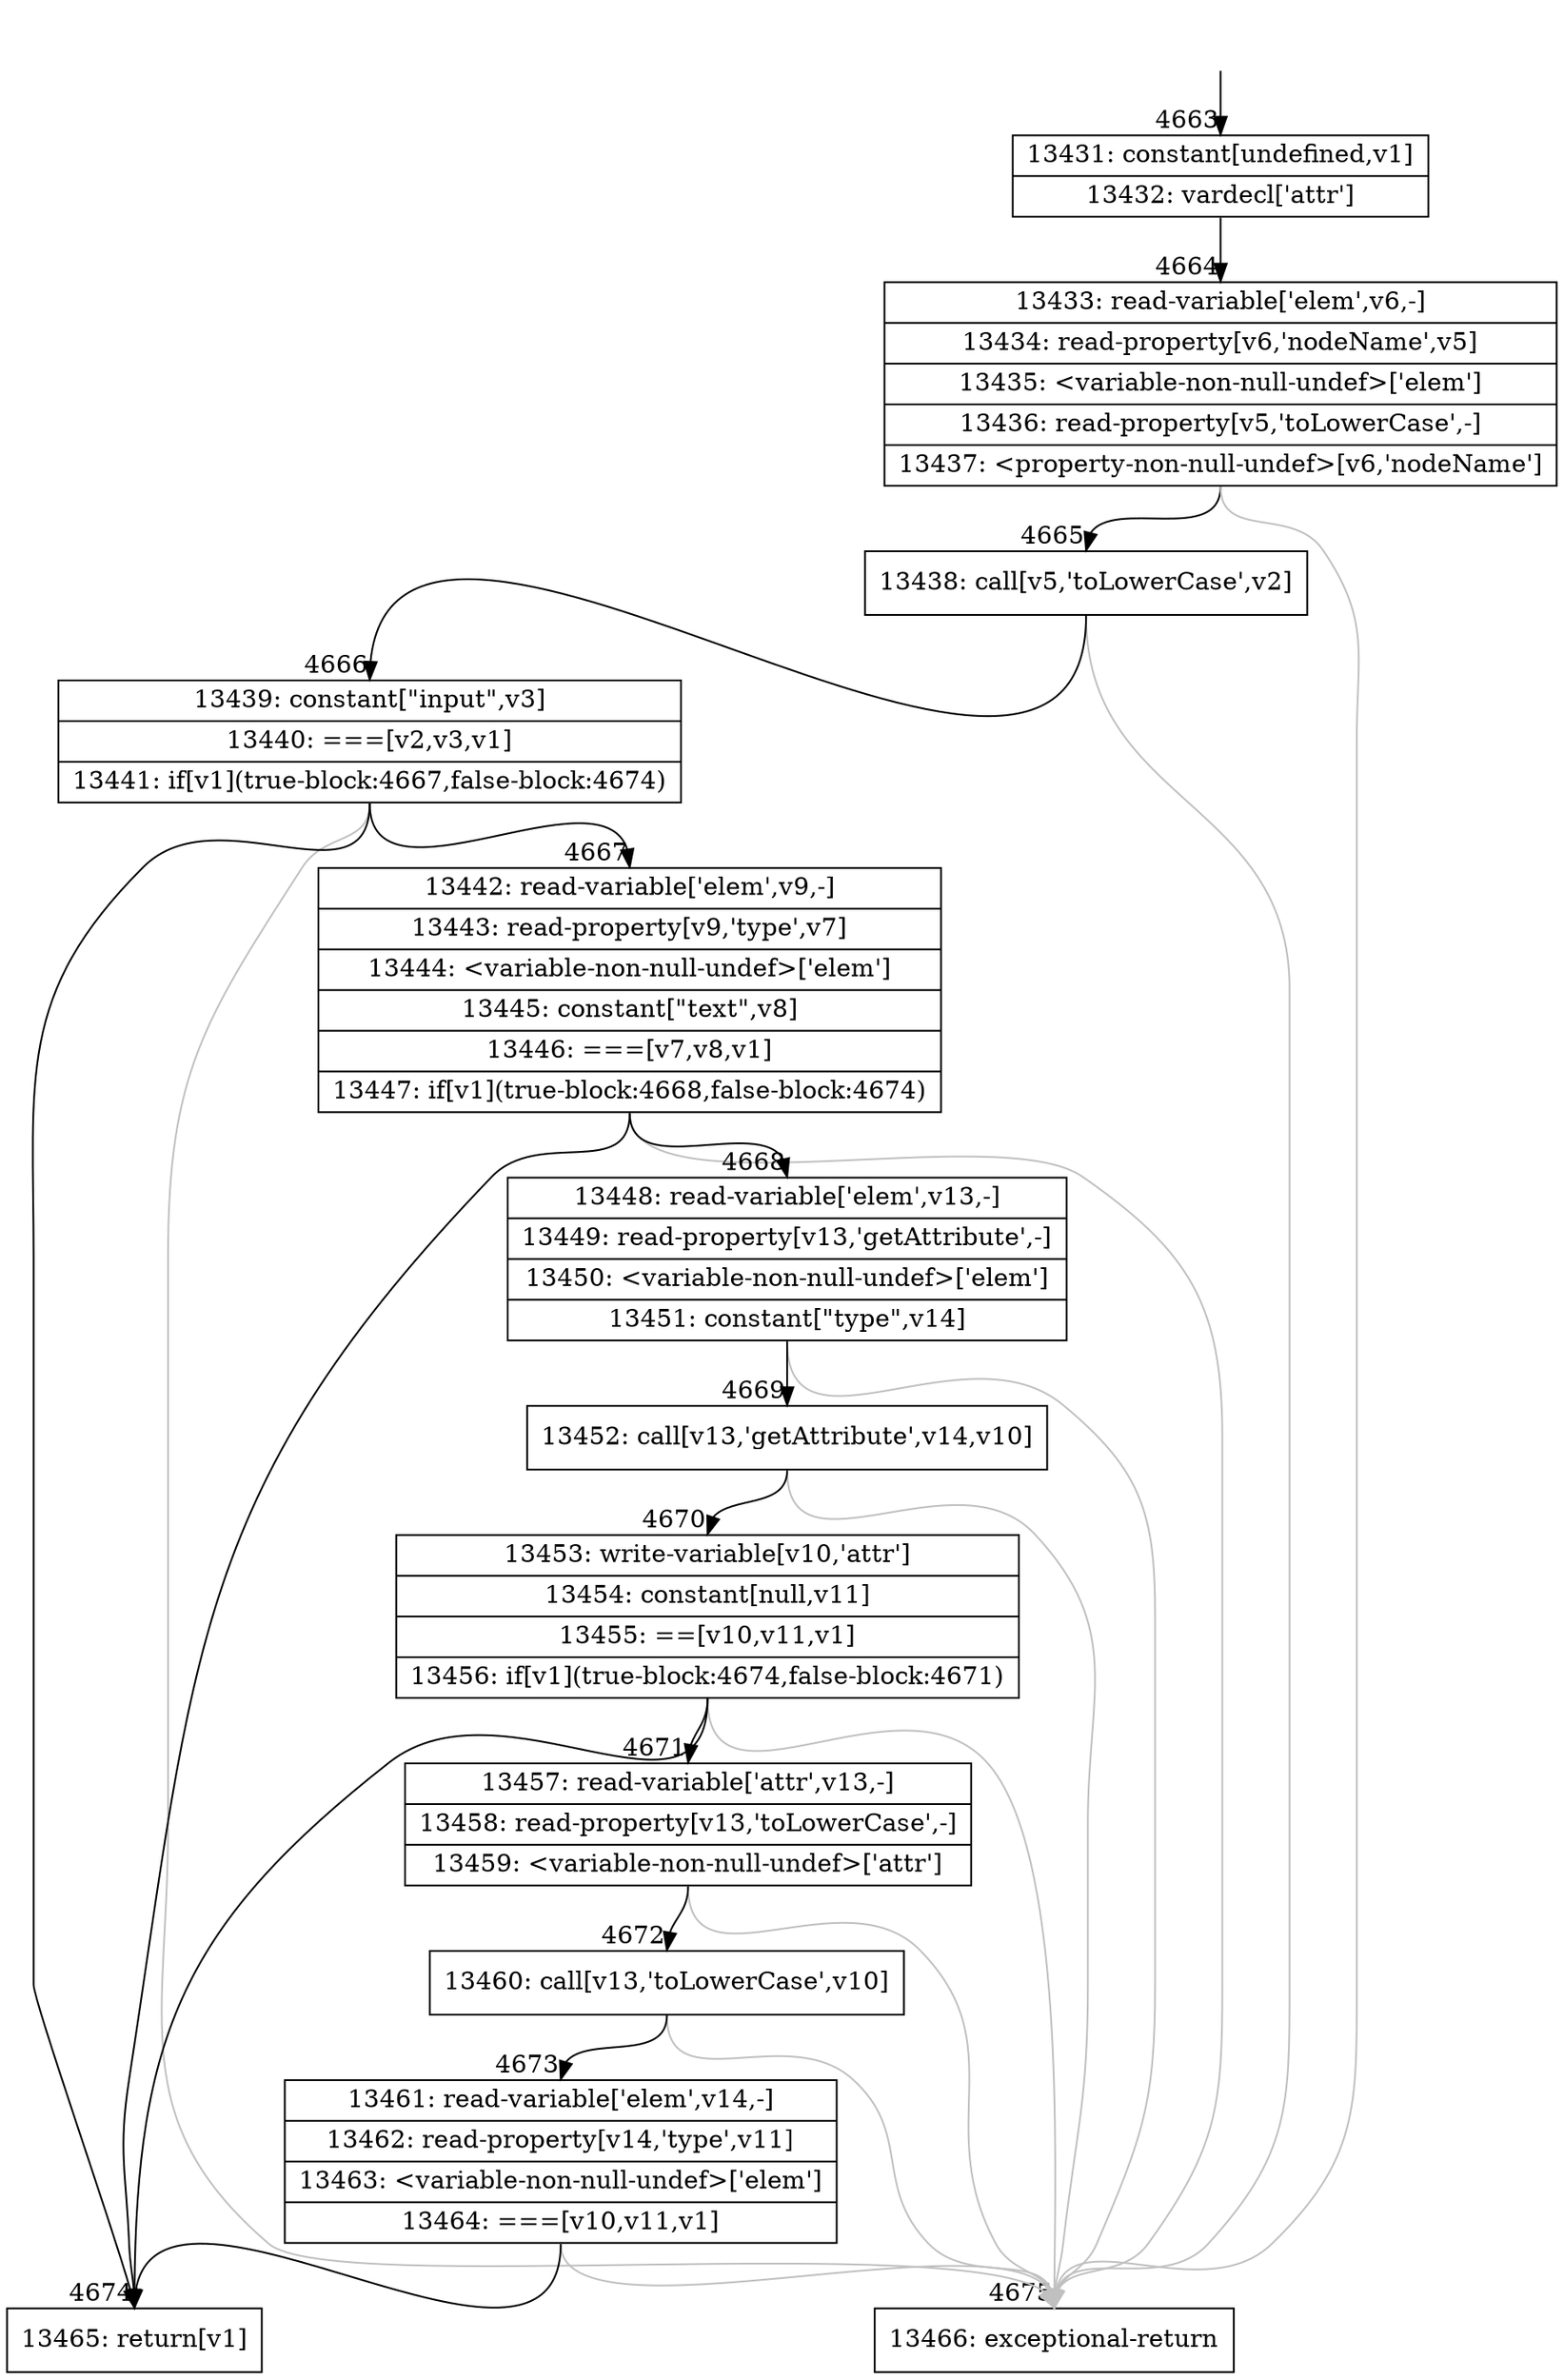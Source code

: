 digraph {
rankdir="TD"
BB_entry310[shape=none,label=""];
BB_entry310 -> BB4663 [tailport=s, headport=n, headlabel="    4663"]
BB4663 [shape=record label="{13431: constant[undefined,v1]|13432: vardecl['attr']}" ] 
BB4663 -> BB4664 [tailport=s, headport=n, headlabel="      4664"]
BB4664 [shape=record label="{13433: read-variable['elem',v6,-]|13434: read-property[v6,'nodeName',v5]|13435: \<variable-non-null-undef\>['elem']|13436: read-property[v5,'toLowerCase',-]|13437: \<property-non-null-undef\>[v6,'nodeName']}" ] 
BB4664 -> BB4665 [tailport=s, headport=n, headlabel="      4665"]
BB4664 -> BB4675 [tailport=s, headport=n, color=gray, headlabel="      4675"]
BB4665 [shape=record label="{13438: call[v5,'toLowerCase',v2]}" ] 
BB4665 -> BB4666 [tailport=s, headport=n, headlabel="      4666"]
BB4665 -> BB4675 [tailport=s, headport=n, color=gray]
BB4666 [shape=record label="{13439: constant[\"input\",v3]|13440: ===[v2,v3,v1]|13441: if[v1](true-block:4667,false-block:4674)}" ] 
BB4666 -> BB4674 [tailport=s, headport=n, headlabel="      4674"]
BB4666 -> BB4667 [tailport=s, headport=n, headlabel="      4667"]
BB4666 -> BB4675 [tailport=s, headport=n, color=gray]
BB4667 [shape=record label="{13442: read-variable['elem',v9,-]|13443: read-property[v9,'type',v7]|13444: \<variable-non-null-undef\>['elem']|13445: constant[\"text\",v8]|13446: ===[v7,v8,v1]|13447: if[v1](true-block:4668,false-block:4674)}" ] 
BB4667 -> BB4674 [tailport=s, headport=n]
BB4667 -> BB4668 [tailport=s, headport=n, headlabel="      4668"]
BB4667 -> BB4675 [tailport=s, headport=n, color=gray]
BB4668 [shape=record label="{13448: read-variable['elem',v13,-]|13449: read-property[v13,'getAttribute',-]|13450: \<variable-non-null-undef\>['elem']|13451: constant[\"type\",v14]}" ] 
BB4668 -> BB4669 [tailport=s, headport=n, headlabel="      4669"]
BB4668 -> BB4675 [tailport=s, headport=n, color=gray]
BB4669 [shape=record label="{13452: call[v13,'getAttribute',v14,v10]}" ] 
BB4669 -> BB4670 [tailport=s, headport=n, headlabel="      4670"]
BB4669 -> BB4675 [tailport=s, headport=n, color=gray]
BB4670 [shape=record label="{13453: write-variable[v10,'attr']|13454: constant[null,v11]|13455: ==[v10,v11,v1]|13456: if[v1](true-block:4674,false-block:4671)}" ] 
BB4670 -> BB4674 [tailport=s, headport=n]
BB4670 -> BB4671 [tailport=s, headport=n, headlabel="      4671"]
BB4670 -> BB4675 [tailport=s, headport=n, color=gray]
BB4671 [shape=record label="{13457: read-variable['attr',v13,-]|13458: read-property[v13,'toLowerCase',-]|13459: \<variable-non-null-undef\>['attr']}" ] 
BB4671 -> BB4672 [tailport=s, headport=n, headlabel="      4672"]
BB4671 -> BB4675 [tailport=s, headport=n, color=gray]
BB4672 [shape=record label="{13460: call[v13,'toLowerCase',v10]}" ] 
BB4672 -> BB4673 [tailport=s, headport=n, headlabel="      4673"]
BB4672 -> BB4675 [tailport=s, headport=n, color=gray]
BB4673 [shape=record label="{13461: read-variable['elem',v14,-]|13462: read-property[v14,'type',v11]|13463: \<variable-non-null-undef\>['elem']|13464: ===[v10,v11,v1]}" ] 
BB4673 -> BB4674 [tailport=s, headport=n]
BB4673 -> BB4675 [tailport=s, headport=n, color=gray]
BB4674 [shape=record label="{13465: return[v1]}" ] 
BB4675 [shape=record label="{13466: exceptional-return}" ] 
}
